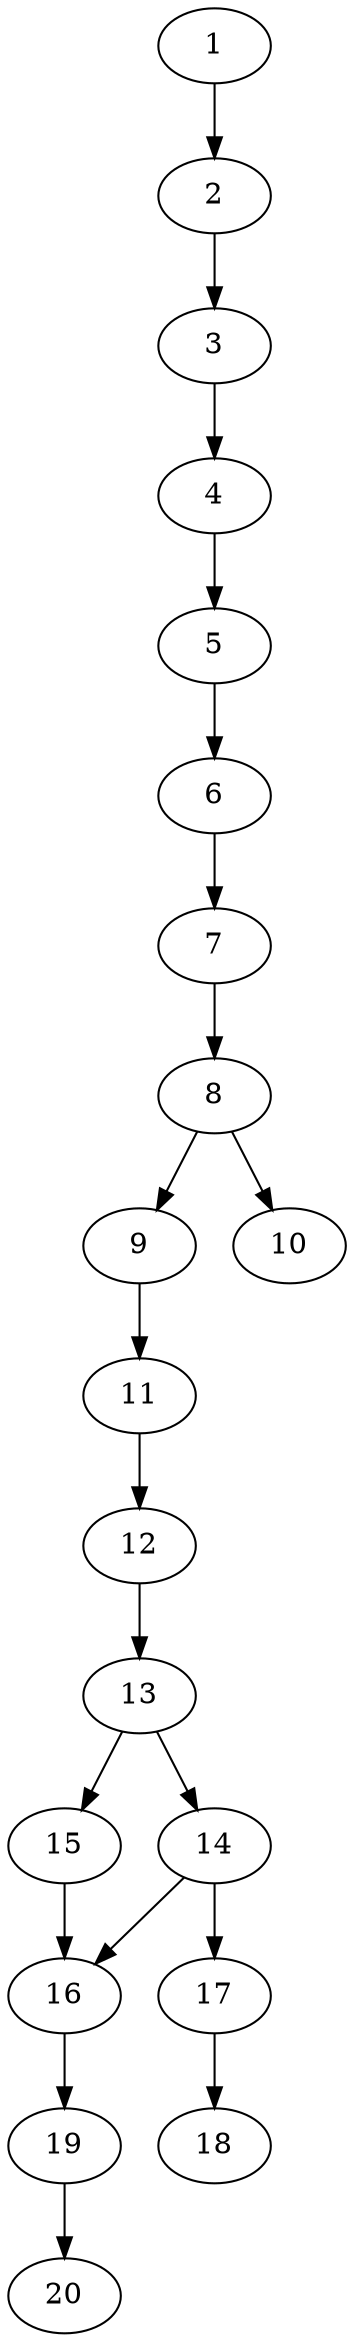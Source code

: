 // DAG automatically generated by daggen at Thu Oct  3 13:58:42 2019
// ./daggen --dot -n 20 --ccr 0.5 --fat 0.3 --regular 0.5 --density 0.6 --mindata 5242880 --maxdata 52428800 
digraph G {
  1 [size="24367104", alpha="0.04", expect_size="12183552"] 
  1 -> 2 [size ="12183552"]
  2 [size="23021568", alpha="0.10", expect_size="11510784"] 
  2 -> 3 [size ="11510784"]
  3 [size="56246272", alpha="0.01", expect_size="28123136"] 
  3 -> 4 [size ="28123136"]
  4 [size="55365632", alpha="0.07", expect_size="27682816"] 
  4 -> 5 [size ="27682816"]
  5 [size="94984192", alpha="0.12", expect_size="47492096"] 
  5 -> 6 [size ="47492096"]
  6 [size="47110144", alpha="0.18", expect_size="23555072"] 
  6 -> 7 [size ="23555072"]
  7 [size="91971584", alpha="0.05", expect_size="45985792"] 
  7 -> 8 [size ="45985792"]
  8 [size="22636544", alpha="0.19", expect_size="11318272"] 
  8 -> 9 [size ="11318272"]
  8 -> 10 [size ="11318272"]
  9 [size="68065280", alpha="0.01", expect_size="34032640"] 
  9 -> 11 [size ="34032640"]
  10 [size="52201472", alpha="0.19", expect_size="26100736"] 
  11 [size="30726144", alpha="0.11", expect_size="15363072"] 
  11 -> 12 [size ="15363072"]
  12 [size="51517440", alpha="0.06", expect_size="25758720"] 
  12 -> 13 [size ="25758720"]
  13 [size="96544768", alpha="0.06", expect_size="48272384"] 
  13 -> 14 [size ="48272384"]
  13 -> 15 [size ="48272384"]
  14 [size="100700160", alpha="0.16", expect_size="50350080"] 
  14 -> 16 [size ="50350080"]
  14 -> 17 [size ="50350080"]
  15 [size="41566208", alpha="0.19", expect_size="20783104"] 
  15 -> 16 [size ="20783104"]
  16 [size="96057344", alpha="0.11", expect_size="48028672"] 
  16 -> 19 [size ="48028672"]
  17 [size="86175744", alpha="0.06", expect_size="43087872"] 
  17 -> 18 [size ="43087872"]
  18 [size="13295616", alpha="0.11", expect_size="6647808"] 
  19 [size="102770688", alpha="0.01", expect_size="51385344"] 
  19 -> 20 [size ="51385344"]
  20 [size="12967936", alpha="0.02", expect_size="6483968"] 
}
